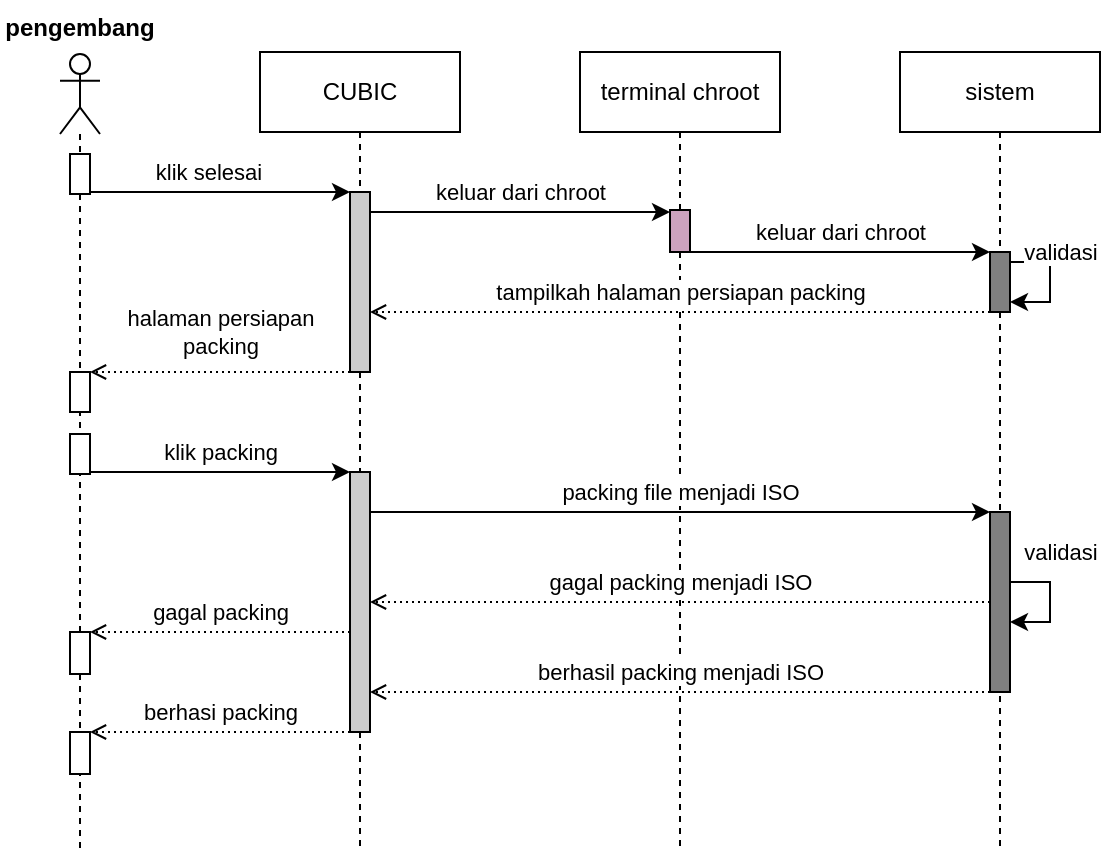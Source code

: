 <mxfile version="20.0.4" type="device"><diagram id="kgpKYQtTHZ0yAKxKKP6v" name="Page-1"><mxGraphModel dx="723" dy="326" grid="1" gridSize="10" guides="1" tooltips="1" connect="1" arrows="1" fold="1" page="1" pageScale="1" pageWidth="850" pageHeight="1100" math="0" shadow="0"><root><mxCell id="0"/><mxCell id="1" parent="0"/><mxCell id="L6RwjCfro-L-nkftR91X-16" value="sistem" style="shape=umlLifeline;perimeter=lifelinePerimeter;whiteSpace=wrap;html=1;container=1;collapsible=0;recursiveResize=0;outlineConnect=0;" parent="1" vertex="1"><mxGeometry x="470" y="80" width="100" height="400" as="geometry"/></mxCell><mxCell id="L6RwjCfro-L-nkftR91X-27" value="" style="html=1;points=[];perimeter=orthogonalPerimeter;fillColor=#808080;" parent="L6RwjCfro-L-nkftR91X-16" vertex="1"><mxGeometry x="45" y="100" width="10" height="30" as="geometry"/></mxCell><mxCell id="tlS9XmQ3wYAcrVXVUVQJ-4" value="validasi" style="edgeStyle=orthogonalEdgeStyle;rounded=0;orthogonalLoop=1;jettySize=auto;html=1;" edge="1" parent="L6RwjCfro-L-nkftR91X-16" source="L6RwjCfro-L-nkftR91X-27" target="L6RwjCfro-L-nkftR91X-27"><mxGeometry x="-0.333" y="7" relative="1" as="geometry"><mxPoint x="-2" y="-5" as="offset"/></mxGeometry></mxCell><mxCell id="tlS9XmQ3wYAcrVXVUVQJ-14" value="" style="html=1;points=[];perimeter=orthogonalPerimeter;fillColor=#808080;" vertex="1" parent="L6RwjCfro-L-nkftR91X-16"><mxGeometry x="45" y="230" width="10" height="90" as="geometry"/></mxCell><mxCell id="tlS9XmQ3wYAcrVXVUVQJ-16" value="validasi" style="edgeStyle=orthogonalEdgeStyle;rounded=0;orthogonalLoop=1;jettySize=auto;html=1;" edge="1" parent="L6RwjCfro-L-nkftR91X-16" source="tlS9XmQ3wYAcrVXVUVQJ-14" target="tlS9XmQ3wYAcrVXVUVQJ-14"><mxGeometry x="-0.333" y="16" relative="1" as="geometry"><mxPoint x="-11" y="-15" as="offset"/></mxGeometry></mxCell><mxCell id="L6RwjCfro-L-nkftR91X-18" value="terminal chroot" style="shape=umlLifeline;perimeter=lifelinePerimeter;whiteSpace=wrap;html=1;container=1;collapsible=0;recursiveResize=0;outlineConnect=0;" parent="1" vertex="1"><mxGeometry x="310" y="80" width="100" height="399" as="geometry"/></mxCell><mxCell id="L6RwjCfro-L-nkftR91X-30" value="" style="html=1;points=[];perimeter=orthogonalPerimeter;fillColor=#CDA2BE;" parent="L6RwjCfro-L-nkftR91X-18" vertex="1"><mxGeometry x="45" y="79" width="10" height="21" as="geometry"/></mxCell><mxCell id="L6RwjCfro-L-nkftR91X-21" value="" style="shape=umlLifeline;participant=umlActor;perimeter=lifelinePerimeter;whiteSpace=wrap;html=1;container=1;collapsible=0;recursiveResize=0;verticalAlign=top;spacingTop=36;outlineConnect=0;" parent="1" vertex="1"><mxGeometry x="50" y="81" width="20" height="399" as="geometry"/></mxCell><mxCell id="L6RwjCfro-L-nkftR91X-23" value="" style="html=1;points=[];perimeter=orthogonalPerimeter;" parent="L6RwjCfro-L-nkftR91X-21" vertex="1"><mxGeometry x="5" y="50" width="10" height="20" as="geometry"/></mxCell><mxCell id="L6RwjCfro-L-nkftR91X-32" value="" style="html=1;points=[];perimeter=orthogonalPerimeter;" parent="L6RwjCfro-L-nkftR91X-21" vertex="1"><mxGeometry x="5" y="159" width="10" height="20" as="geometry"/></mxCell><mxCell id="tlS9XmQ3wYAcrVXVUVQJ-9" value="" style="html=1;points=[];perimeter=orthogonalPerimeter;" vertex="1" parent="L6RwjCfro-L-nkftR91X-21"><mxGeometry x="5" y="190" width="10" height="20" as="geometry"/></mxCell><mxCell id="tlS9XmQ3wYAcrVXVUVQJ-19" value="" style="html=1;points=[];perimeter=orthogonalPerimeter;" vertex="1" parent="L6RwjCfro-L-nkftR91X-21"><mxGeometry x="5" y="289" width="10" height="21" as="geometry"/></mxCell><mxCell id="tlS9XmQ3wYAcrVXVUVQJ-23" value="" style="html=1;points=[];perimeter=orthogonalPerimeter;" vertex="1" parent="L6RwjCfro-L-nkftR91X-21"><mxGeometry x="5" y="339" width="10" height="21" as="geometry"/></mxCell><mxCell id="L6RwjCfro-L-nkftR91X-24" value="CUBIC" style="shape=umlLifeline;perimeter=lifelinePerimeter;whiteSpace=wrap;html=1;container=1;collapsible=0;recursiveResize=0;outlineConnect=0;" parent="1" vertex="1"><mxGeometry x="150" y="80" width="100" height="400" as="geometry"/></mxCell><mxCell id="L6RwjCfro-L-nkftR91X-25" value="" style="html=1;points=[];perimeter=orthogonalPerimeter;fillColor=#CCCCCC;" parent="L6RwjCfro-L-nkftR91X-24" vertex="1"><mxGeometry x="45" y="70" width="10" height="90" as="geometry"/></mxCell><mxCell id="tlS9XmQ3wYAcrVXVUVQJ-11" value="" style="html=1;points=[];perimeter=orthogonalPerimeter;fillColor=#CCCCCC;" vertex="1" parent="L6RwjCfro-L-nkftR91X-24"><mxGeometry x="45" y="210" width="10" height="130" as="geometry"/></mxCell><mxCell id="L6RwjCfro-L-nkftR91X-26" value="klik selesai" style="edgeStyle=orthogonalEdgeStyle;rounded=0;orthogonalLoop=1;jettySize=auto;html=1;" parent="1" source="L6RwjCfro-L-nkftR91X-23" target="L6RwjCfro-L-nkftR91X-25" edge="1"><mxGeometry x="-0.1" y="10" relative="1" as="geometry"><Array as="points"><mxPoint x="150" y="150"/><mxPoint x="150" y="150"/></Array><mxPoint as="offset"/></mxGeometry></mxCell><mxCell id="L6RwjCfro-L-nkftR91X-39" value="halaman persiapan&lt;br&gt;packing" style="edgeStyle=orthogonalEdgeStyle;rounded=0;orthogonalLoop=1;jettySize=auto;html=1;dashed=1;dashPattern=1 2;endArrow=open;endFill=0;" parent="1" source="L6RwjCfro-L-nkftR91X-25" target="L6RwjCfro-L-nkftR91X-32" edge="1"><mxGeometry y="-20" relative="1" as="geometry"><Array as="points"><mxPoint x="140" y="240"/><mxPoint x="140" y="240"/></Array><mxPoint as="offset"/></mxGeometry></mxCell><mxCell id="tlS9XmQ3wYAcrVXVUVQJ-1" value="keluar dari chroot" style="edgeStyle=orthogonalEdgeStyle;rounded=0;orthogonalLoop=1;jettySize=auto;html=1;" edge="1" parent="1" source="L6RwjCfro-L-nkftR91X-25" target="L6RwjCfro-L-nkftR91X-30"><mxGeometry y="10" relative="1" as="geometry"><Array as="points"><mxPoint x="290" y="160"/><mxPoint x="290" y="160"/></Array><mxPoint as="offset"/></mxGeometry></mxCell><mxCell id="tlS9XmQ3wYAcrVXVUVQJ-3" value="&lt;span style=&quot;color: rgb(0, 0, 0); font-family: Helvetica; font-size: 11px; font-style: normal; font-variant-ligatures: normal; font-variant-caps: normal; font-weight: 400; letter-spacing: normal; orphans: 2; text-align: center; text-indent: 0px; text-transform: none; widows: 2; word-spacing: 0px; -webkit-text-stroke-width: 0px; background-color: rgb(255, 255, 255); text-decoration-thickness: initial; text-decoration-style: initial; text-decoration-color: initial; float: none; display: inline !important;&quot;&gt;keluar dari chroot&lt;/span&gt;" style="edgeStyle=orthogonalEdgeStyle;rounded=0;orthogonalLoop=1;jettySize=auto;html=1;" edge="1" parent="1" source="L6RwjCfro-L-nkftR91X-30" target="L6RwjCfro-L-nkftR91X-27"><mxGeometry y="10" relative="1" as="geometry"><Array as="points"><mxPoint x="440" y="180"/><mxPoint x="440" y="180"/></Array><mxPoint as="offset"/></mxGeometry></mxCell><mxCell id="tlS9XmQ3wYAcrVXVUVQJ-8" value="tampilkah halaman persiapan packing" style="edgeStyle=orthogonalEdgeStyle;rounded=0;orthogonalLoop=1;jettySize=auto;html=1;dashed=1;dashPattern=1 2;endArrow=open;endFill=0;" edge="1" parent="1" source="L6RwjCfro-L-nkftR91X-27" target="L6RwjCfro-L-nkftR91X-25"><mxGeometry y="-10" relative="1" as="geometry"><Array as="points"><mxPoint x="280" y="210"/><mxPoint x="280" y="210"/></Array><mxPoint as="offset"/></mxGeometry></mxCell><mxCell id="tlS9XmQ3wYAcrVXVUVQJ-12" value="klik packing" style="edgeStyle=orthogonalEdgeStyle;rounded=0;orthogonalLoop=1;jettySize=auto;html=1;" edge="1" parent="1" source="tlS9XmQ3wYAcrVXVUVQJ-9" target="tlS9XmQ3wYAcrVXVUVQJ-11"><mxGeometry y="10" relative="1" as="geometry"><Array as="points"><mxPoint x="160" y="290"/><mxPoint x="160" y="290"/></Array><mxPoint as="offset"/></mxGeometry></mxCell><mxCell id="tlS9XmQ3wYAcrVXVUVQJ-15" value="packing file menjadi ISO" style="edgeStyle=orthogonalEdgeStyle;rounded=0;orthogonalLoop=1;jettySize=auto;html=1;" edge="1" parent="1" source="tlS9XmQ3wYAcrVXVUVQJ-11" target="tlS9XmQ3wYAcrVXVUVQJ-14"><mxGeometry y="10" relative="1" as="geometry"><Array as="points"><mxPoint x="290" y="310"/><mxPoint x="290" y="310"/></Array><mxPoint as="offset"/></mxGeometry></mxCell><mxCell id="tlS9XmQ3wYAcrVXVUVQJ-17" value="gagal packing menjadi ISO" style="edgeStyle=orthogonalEdgeStyle;rounded=0;orthogonalLoop=1;jettySize=auto;html=1;dashed=1;dashPattern=1 2;endArrow=open;endFill=0;" edge="1" parent="1" source="tlS9XmQ3wYAcrVXVUVQJ-14" target="tlS9XmQ3wYAcrVXVUVQJ-11"><mxGeometry y="-10" relative="1" as="geometry"><Array as="points"><mxPoint x="280" y="355"/><mxPoint x="280" y="355"/></Array><mxPoint as="offset"/></mxGeometry></mxCell><mxCell id="tlS9XmQ3wYAcrVXVUVQJ-20" value="gagal packing" style="edgeStyle=orthogonalEdgeStyle;rounded=0;orthogonalLoop=1;jettySize=auto;html=1;endArrow=open;endFill=0;dashed=1;dashPattern=1 2;" edge="1" parent="1" source="tlS9XmQ3wYAcrVXVUVQJ-11" target="tlS9XmQ3wYAcrVXVUVQJ-19"><mxGeometry y="-10" relative="1" as="geometry"><Array as="points"><mxPoint x="160" y="370"/><mxPoint x="160" y="370"/></Array><mxPoint as="offset"/></mxGeometry></mxCell><mxCell id="tlS9XmQ3wYAcrVXVUVQJ-21" value="berhasil packing menjadi ISO" style="edgeStyle=orthogonalEdgeStyle;rounded=0;orthogonalLoop=1;jettySize=auto;html=1;endArrow=open;endFill=0;dashed=1;dashPattern=1 2;" edge="1" parent="1" source="tlS9XmQ3wYAcrVXVUVQJ-14" target="tlS9XmQ3wYAcrVXVUVQJ-11"><mxGeometry y="-10" relative="1" as="geometry"><Array as="points"><mxPoint x="440" y="400"/><mxPoint x="440" y="400"/></Array><mxPoint as="offset"/></mxGeometry></mxCell><mxCell id="tlS9XmQ3wYAcrVXVUVQJ-24" value="berhasi packing" style="edgeStyle=orthogonalEdgeStyle;rounded=0;orthogonalLoop=1;jettySize=auto;html=1;dashed=1;dashPattern=1 2;endArrow=open;endFill=0;" edge="1" parent="1" source="tlS9XmQ3wYAcrVXVUVQJ-11" target="tlS9XmQ3wYAcrVXVUVQJ-23"><mxGeometry y="-10" relative="1" as="geometry"><Array as="points"><mxPoint x="160" y="420"/><mxPoint x="160" y="420"/></Array><mxPoint as="offset"/></mxGeometry></mxCell><mxCell id="tlS9XmQ3wYAcrVXVUVQJ-25" value="pengembang" style="text;align=center;fontStyle=1;verticalAlign=middle;spacingLeft=3;spacingRight=3;strokeColor=none;rotatable=0;points=[[0,0.5],[1,0.5]];portConstraint=eastwest;fillColor=#FFFFFF;" vertex="1" parent="1"><mxGeometry x="20" y="54" width="80" height="26" as="geometry"/></mxCell></root></mxGraphModel></diagram></mxfile>